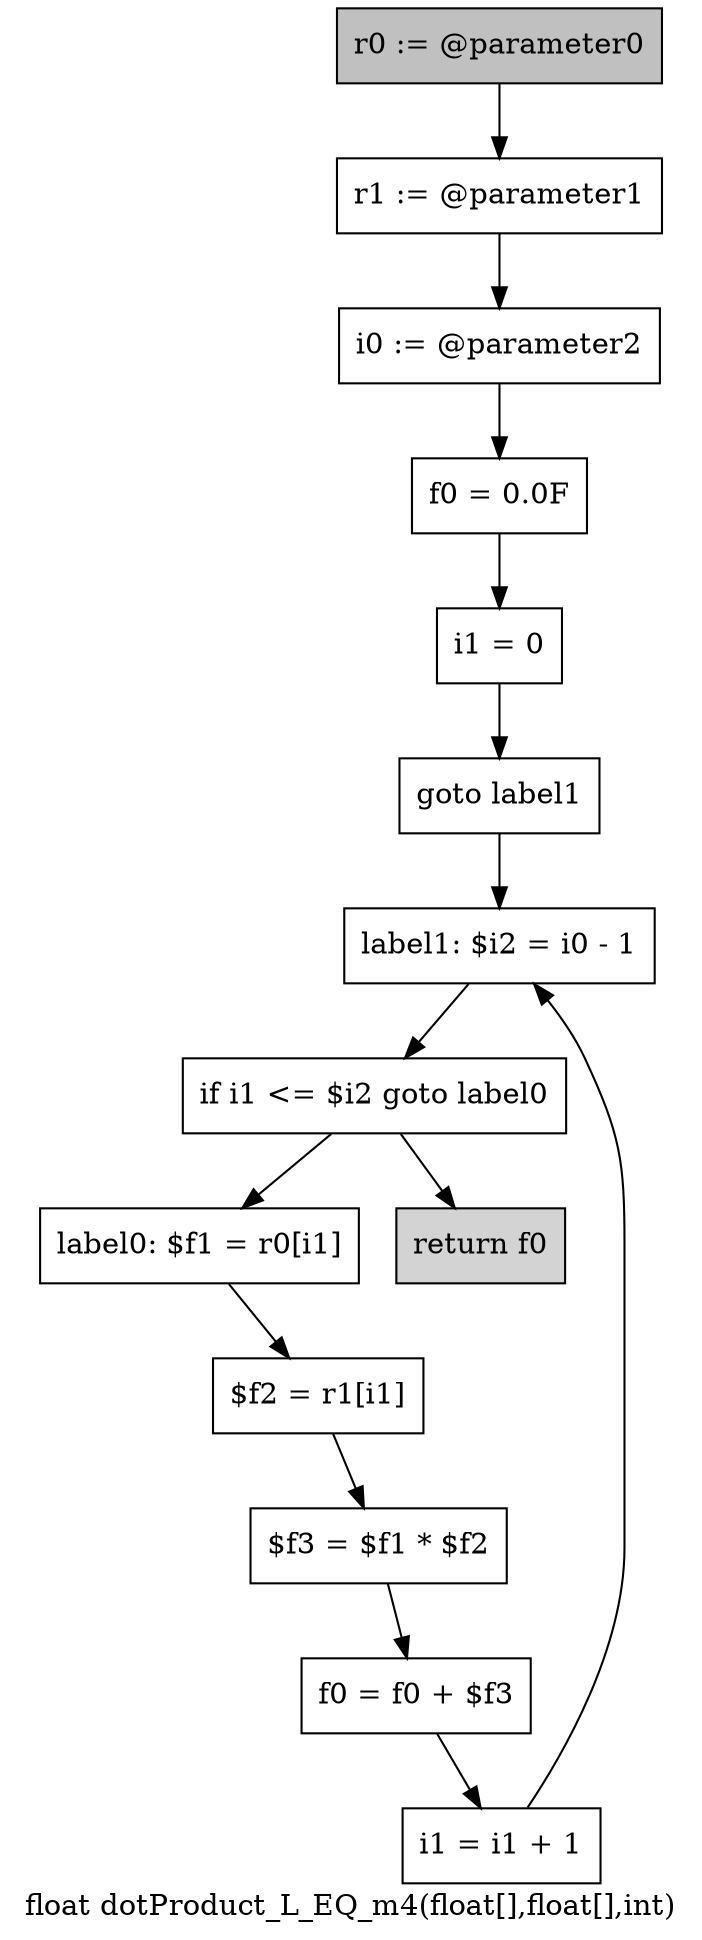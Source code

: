 digraph "float dotProduct_L_EQ_m4(float[],float[],int)" {
    label="float dotProduct_L_EQ_m4(float[],float[],int)";
    node [shape=box];
    "0" [style=filled,fillcolor=gray,label="r0 := @parameter0",];
    "1" [label="r1 := @parameter1",];
    "0"->"1";
    "2" [label="i0 := @parameter2",];
    "1"->"2";
    "3" [label="f0 = 0.0F",];
    "2"->"3";
    "4" [label="i1 = 0",];
    "3"->"4";
    "5" [label="goto label1",];
    "4"->"5";
    "11" [label="label1: $i2 = i0 - 1",];
    "5"->"11";
    "6" [label="label0: $f1 = r0[i1]",];
    "7" [label="$f2 = r1[i1]",];
    "6"->"7";
    "8" [label="$f3 = $f1 * $f2",];
    "7"->"8";
    "9" [label="f0 = f0 + $f3",];
    "8"->"9";
    "10" [label="i1 = i1 + 1",];
    "9"->"10";
    "10"->"11";
    "12" [label="if i1 <= $i2 goto label0",];
    "11"->"12";
    "12"->"6";
    "13" [style=filled,fillcolor=lightgray,label="return f0",];
    "12"->"13";
}
